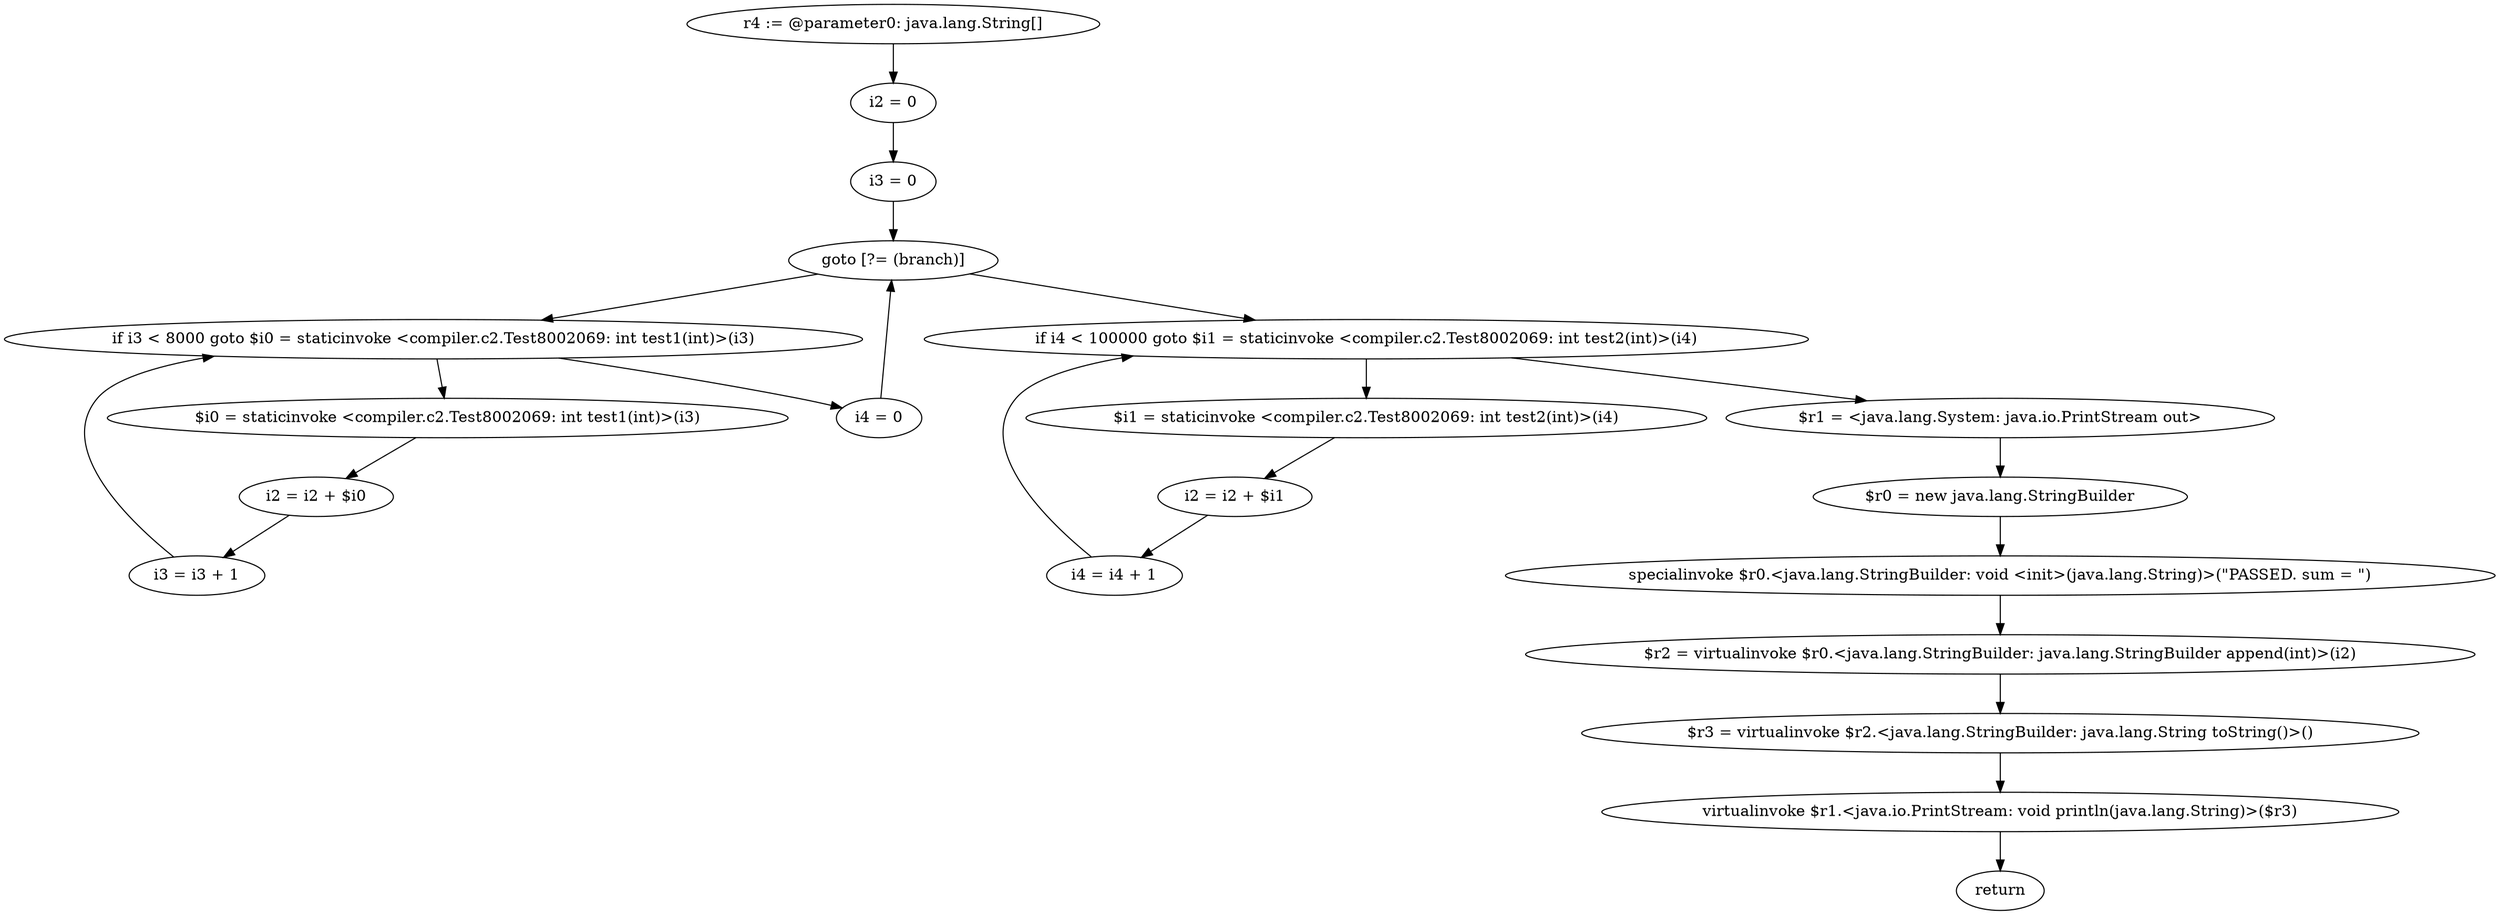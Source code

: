 digraph "unitGraph" {
    "r4 := @parameter0: java.lang.String[]"
    "i2 = 0"
    "i3 = 0"
    "goto [?= (branch)]"
    "$i0 = staticinvoke <compiler.c2.Test8002069: int test1(int)>(i3)"
    "i2 = i2 + $i0"
    "i3 = i3 + 1"
    "if i3 < 8000 goto $i0 = staticinvoke <compiler.c2.Test8002069: int test1(int)>(i3)"
    "i4 = 0"
    "$i1 = staticinvoke <compiler.c2.Test8002069: int test2(int)>(i4)"
    "i2 = i2 + $i1"
    "i4 = i4 + 1"
    "if i4 < 100000 goto $i1 = staticinvoke <compiler.c2.Test8002069: int test2(int)>(i4)"
    "$r1 = <java.lang.System: java.io.PrintStream out>"
    "$r0 = new java.lang.StringBuilder"
    "specialinvoke $r0.<java.lang.StringBuilder: void <init>(java.lang.String)>(\"PASSED. sum = \")"
    "$r2 = virtualinvoke $r0.<java.lang.StringBuilder: java.lang.StringBuilder append(int)>(i2)"
    "$r3 = virtualinvoke $r2.<java.lang.StringBuilder: java.lang.String toString()>()"
    "virtualinvoke $r1.<java.io.PrintStream: void println(java.lang.String)>($r3)"
    "return"
    "r4 := @parameter0: java.lang.String[]"->"i2 = 0";
    "i2 = 0"->"i3 = 0";
    "i3 = 0"->"goto [?= (branch)]";
    "goto [?= (branch)]"->"if i3 < 8000 goto $i0 = staticinvoke <compiler.c2.Test8002069: int test1(int)>(i3)";
    "$i0 = staticinvoke <compiler.c2.Test8002069: int test1(int)>(i3)"->"i2 = i2 + $i0";
    "i2 = i2 + $i0"->"i3 = i3 + 1";
    "i3 = i3 + 1"->"if i3 < 8000 goto $i0 = staticinvoke <compiler.c2.Test8002069: int test1(int)>(i3)";
    "if i3 < 8000 goto $i0 = staticinvoke <compiler.c2.Test8002069: int test1(int)>(i3)"->"i4 = 0";
    "if i3 < 8000 goto $i0 = staticinvoke <compiler.c2.Test8002069: int test1(int)>(i3)"->"$i0 = staticinvoke <compiler.c2.Test8002069: int test1(int)>(i3)";
    "i4 = 0"->"goto [?= (branch)]";
    "goto [?= (branch)]"->"if i4 < 100000 goto $i1 = staticinvoke <compiler.c2.Test8002069: int test2(int)>(i4)";
    "$i1 = staticinvoke <compiler.c2.Test8002069: int test2(int)>(i4)"->"i2 = i2 + $i1";
    "i2 = i2 + $i1"->"i4 = i4 + 1";
    "i4 = i4 + 1"->"if i4 < 100000 goto $i1 = staticinvoke <compiler.c2.Test8002069: int test2(int)>(i4)";
    "if i4 < 100000 goto $i1 = staticinvoke <compiler.c2.Test8002069: int test2(int)>(i4)"->"$r1 = <java.lang.System: java.io.PrintStream out>";
    "if i4 < 100000 goto $i1 = staticinvoke <compiler.c2.Test8002069: int test2(int)>(i4)"->"$i1 = staticinvoke <compiler.c2.Test8002069: int test2(int)>(i4)";
    "$r1 = <java.lang.System: java.io.PrintStream out>"->"$r0 = new java.lang.StringBuilder";
    "$r0 = new java.lang.StringBuilder"->"specialinvoke $r0.<java.lang.StringBuilder: void <init>(java.lang.String)>(\"PASSED. sum = \")";
    "specialinvoke $r0.<java.lang.StringBuilder: void <init>(java.lang.String)>(\"PASSED. sum = \")"->"$r2 = virtualinvoke $r0.<java.lang.StringBuilder: java.lang.StringBuilder append(int)>(i2)";
    "$r2 = virtualinvoke $r0.<java.lang.StringBuilder: java.lang.StringBuilder append(int)>(i2)"->"$r3 = virtualinvoke $r2.<java.lang.StringBuilder: java.lang.String toString()>()";
    "$r3 = virtualinvoke $r2.<java.lang.StringBuilder: java.lang.String toString()>()"->"virtualinvoke $r1.<java.io.PrintStream: void println(java.lang.String)>($r3)";
    "virtualinvoke $r1.<java.io.PrintStream: void println(java.lang.String)>($r3)"->"return";
}
